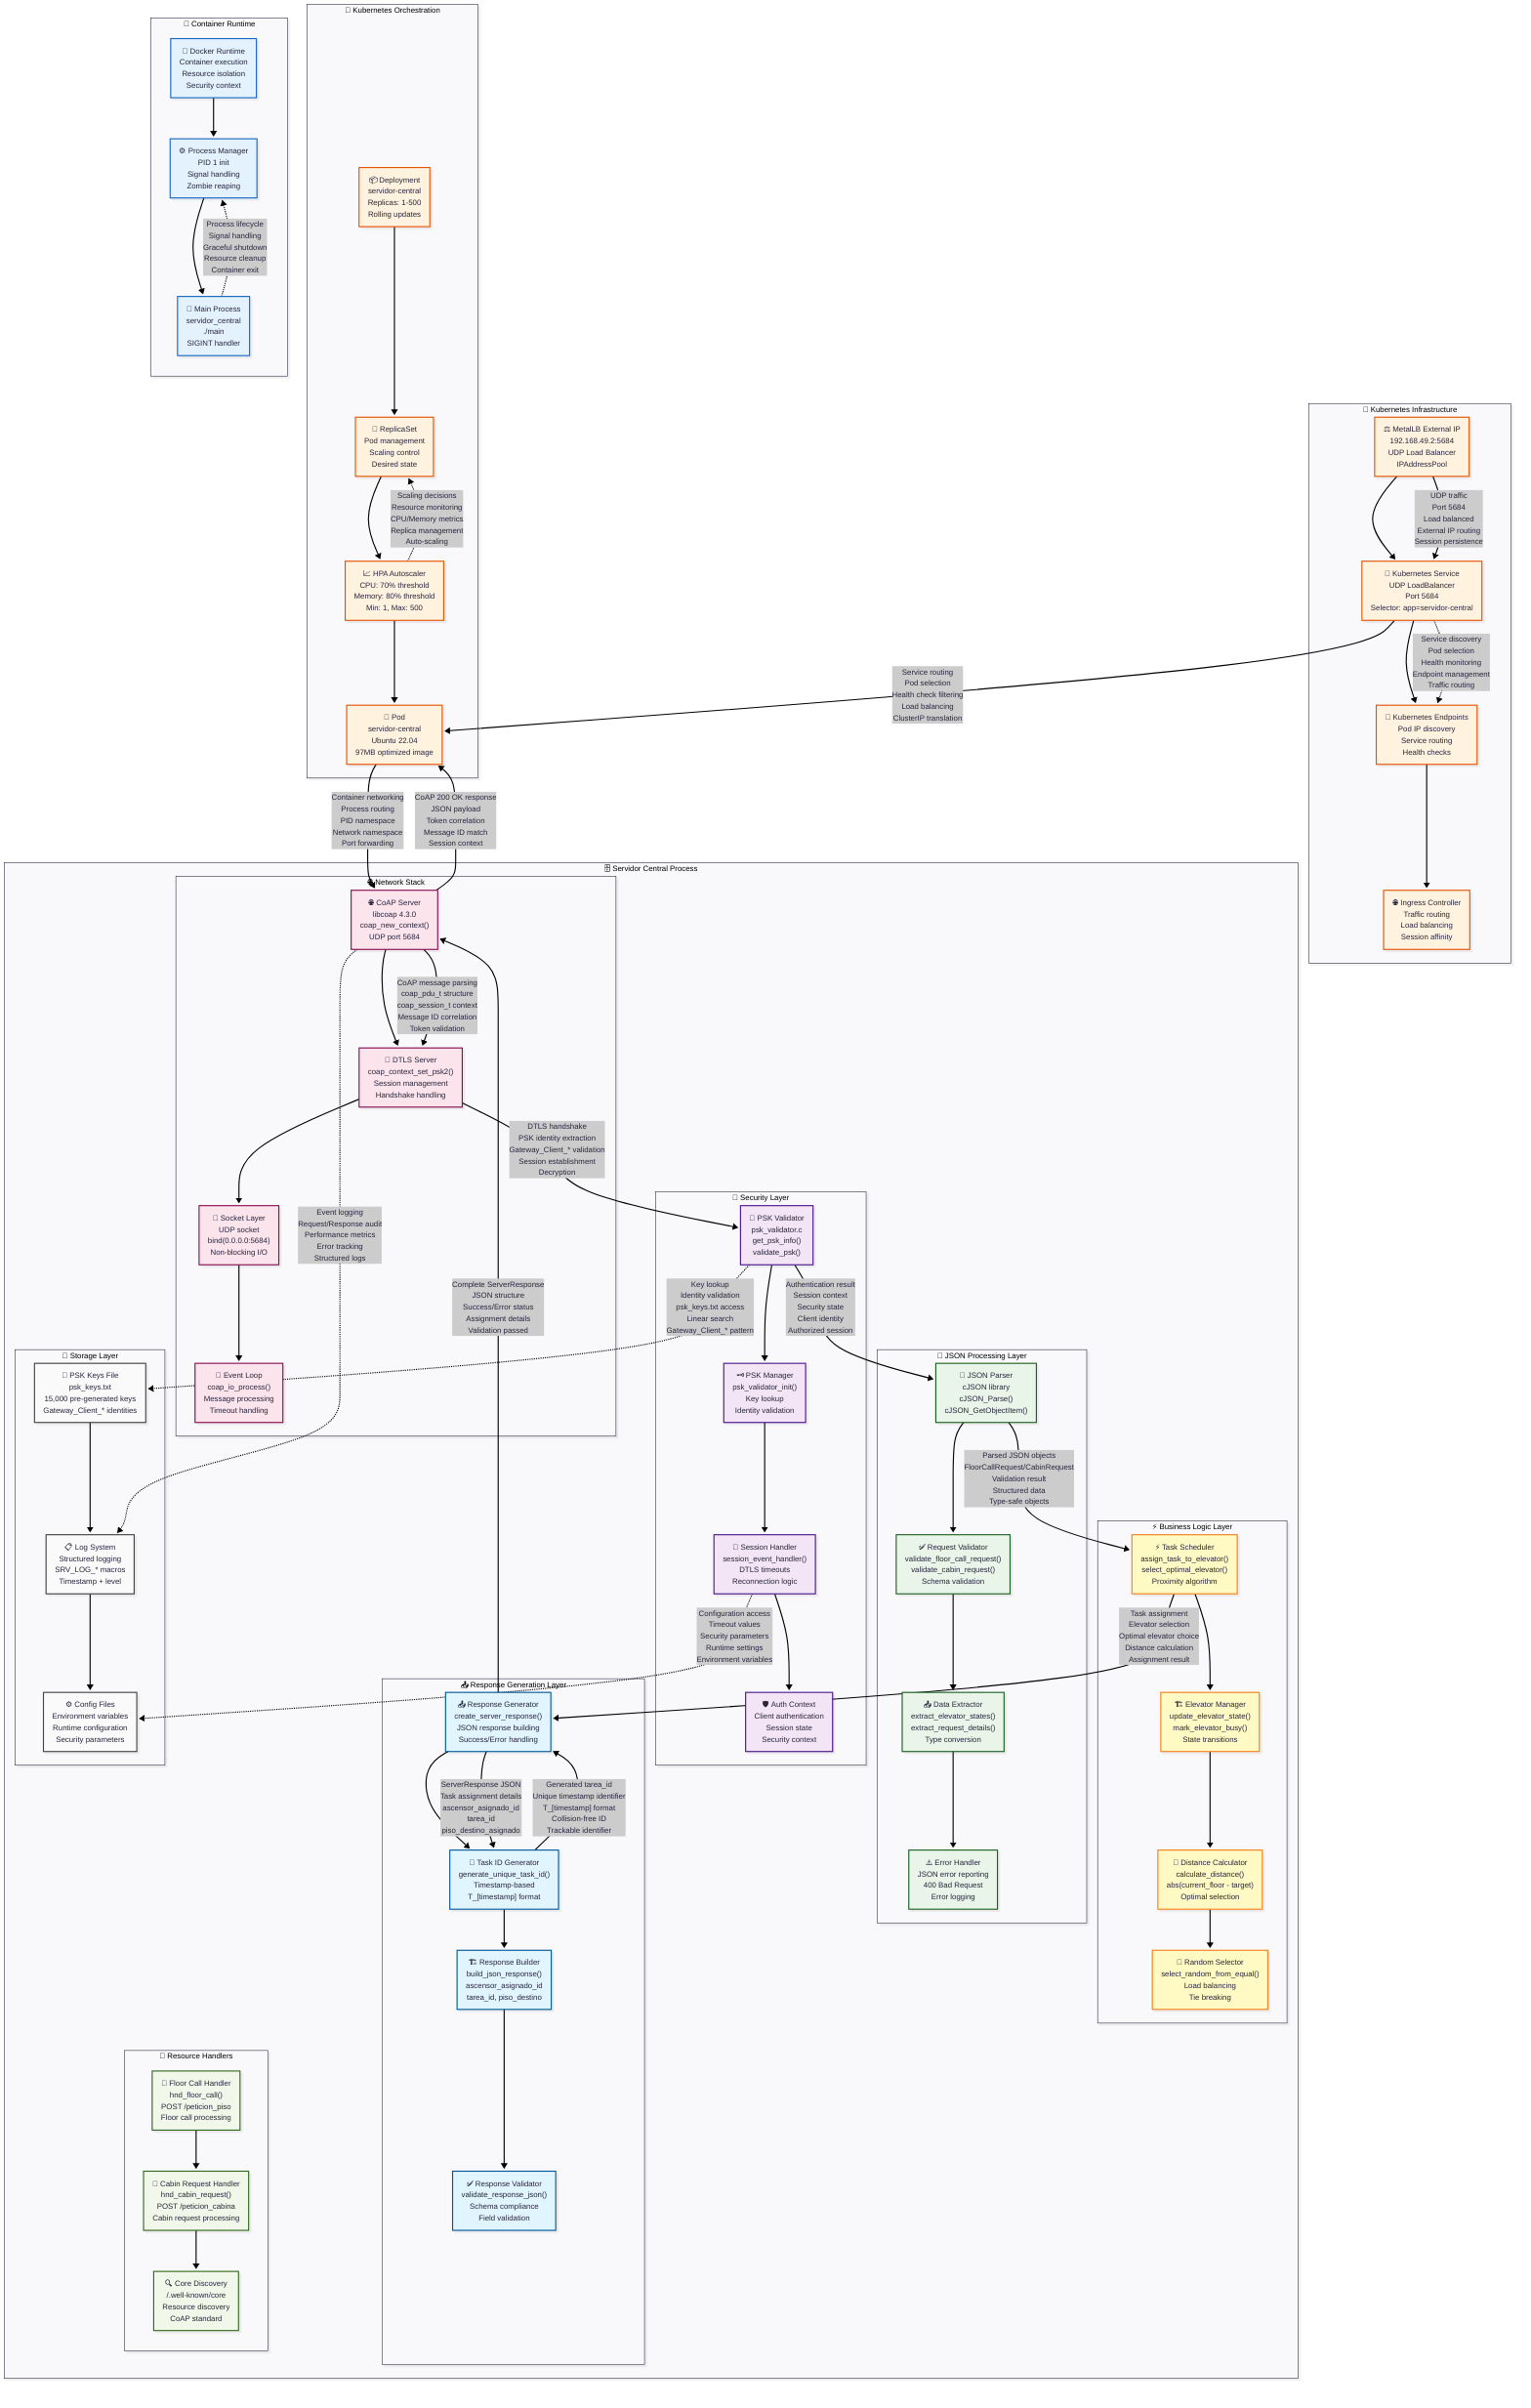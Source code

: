 ---
config:
  theme: redux
  look: neo
  layout: fixed
---
flowchart TB
 subgraph KubernetesInfrastructure["🚢 Kubernetes Infrastructure"]
    direction TB
        MetalLBIP["⚖️ MetalLB External IP<br/>192.168.49.2:5684<br/>UDP Load Balancer<br/>IPAddressPool"]
        K8sService["🔀 Kubernetes Service<br/>UDP LoadBalancer<br/>Port 5684<br/>Selector: app=servidor-central"]
        K8sEndpoints["📍 Kubernetes Endpoints<br/>Pod IP discovery<br/>Service routing<br/>Health checks"]
        K8sIngress["🌐 Ingress Controller<br/>Traffic routing<br/>Load balancing<br/>Session affinity"]
        
        MetalLBIP --> K8sService
        K8sService --> K8sEndpoints
        K8sEndpoints --> K8sIngress
  end

 subgraph K8sOrchestration["🎯 Kubernetes Orchestration"]
    direction TB
        K8sDeployment["📦 Deployment<br/>servidor-central<br/>Replicas: 1-500<br/>Rolling updates"]
        K8sReplicaSet["🔄 ReplicaSet<br/>Pod management<br/>Scaling control<br/>Desired state"]
        K8sHPA["📈 HPA Autoscaler<br/>CPU: 70% threshold<br/>Memory: 80% threshold<br/>Min: 1, Max: 500"]
        K8sPod["🎯 Pod<br/>servidor-central<br/>Ubuntu 22.04<br/>97MB optimized image"]
        
        K8sDeployment --> K8sReplicaSet
        K8sReplicaSet --> K8sHPA
        K8sHPA --> K8sPod
  end

 subgraph ContainerRuntime["🐳 Container Runtime"]
    direction TB
        DockerRuntime["🐳 Docker Runtime<br/>Container execution<br/>Resource isolation<br/>Security context"]
        ProcessManager["⚙️ Process Manager<br/>PID 1 init<br/>Signal handling<br/>Zombie reaping"]
        MainProcess["🚀 Main Process<br/>servidor_central<br/>./main<br/>SIGINT handler"]
        
        DockerRuntime --> ProcessManager
        ProcessManager --> MainProcess
  end

 subgraph NetworkStack["🌐 Network Stack"]
    direction TB
        CoAPServer["🌐 CoAP Server<br/>libcoap 4.3.0<br/>coap_new_context()<br/>UDP port 5684"]
        DTLSServer["🔐 DTLS Server<br/>coap_context_set_psk2()<br/>Session management<br/>Handshake handling"]
        SocketLayer["🔌 Socket Layer<br/>UDP socket<br/>bind(0.0.0.0:5684)<br/>Non-blocking I/O"]
        EventLoop["🔄 Event Loop<br/>coap_io_process()<br/>Message processing<br/>Timeout handling"]
        
        CoAPServer --> DTLSServer
        DTLSServer --> SocketLayer
        SocketLayer --> EventLoop
  end

 subgraph SecurityLayer["🔐 Security Layer"]
    direction TB
        PSKValidator["🔑 PSK Validator<br/>psk_validator.c<br/>get_psk_info()<br/>validate_psk()"]
        PSKManager["🗝️ PSK Manager<br/>psk_validator_init()<br/>Key lookup<br/>Identity validation"]
        SessionHandler["🔗 Session Handler<br/>session_event_handler()<br/>DTLS timeouts<br/>Reconnection logic"]
        AuthContext["🛡️ Auth Context<br/>Client authentication<br/>Session state<br/>Security context"]
        
        PSKValidator --> PSKManager
        PSKManager --> SessionHandler
        SessionHandler --> AuthContext
  end

 subgraph JSONProcessing["📖 JSON Processing Layer"]
    direction TB
        JSONParser["📖 JSON Parser<br/>cJSON library<br/>cJSON_Parse()<br/>cJSON_GetObjectItem()"]
        RequestValidator["✅ Request Validator<br/>validate_floor_call_request()<br/>validate_cabin_request()<br/>Schema validation"]
        DataExtractor["📤 Data Extractor<br/>extract_elevator_states()<br/>extract_request_details()<br/>Type conversion"]
        ErrorHandler["⚠️ Error Handler<br/>JSON error reporting<br/>400 Bad Request<br/>Error logging"]
        
        JSONParser --> RequestValidator
        RequestValidator --> DataExtractor
        DataExtractor --> ErrorHandler
  end

 subgraph BusinessLogic["⚡ Business Logic Layer"]
    direction TB
        TaskScheduler["⚡ Task Scheduler<br/>assign_task_to_elevator()<br/>select_optimal_elevator()<br/>Proximity algorithm"]
        ElevatorManager["🏗️ Elevator Manager<br/>update_elevator_state()<br/>mark_elevator_busy()<br/>State transitions"]
        DistanceCalculator["📏 Distance Calculator<br/>calculate_distance()<br/>abs(current_floor - target)<br/>Optimal selection"]
        RandomSelector["🎲 Random Selector<br/>select_random_from_equal()<br/>Load balancing<br/>Tie breaking"]
        
        TaskScheduler --> ElevatorManager
        ElevatorManager --> DistanceCalculator
        DistanceCalculator --> RandomSelector
  end

 subgraph ResponseGeneration["📤 Response Generation Layer"]
    direction TB
        ResponseGenerator["📤 Response Generator<br/>create_server_response()<br/>JSON response building<br/>Success/Error handling"]
        TaskIDGenerator["🔢 Task ID Generator<br/>generate_unique_task_id()<br/>Timestamp-based<br/>T_[timestamp] format"]
        ResponseBuilder["🏗️ Response Builder<br/>build_json_response()<br/>ascensor_asignado_id<br/>tarea_id, piso_destino"]
        ResponseValidator["✅ Response Validator<br/>validate_response_json()<br/>Schema compliance<br/>Field validation"]
        
        ResponseGenerator --> TaskIDGenerator
        TaskIDGenerator --> ResponseBuilder
        ResponseBuilder --> ResponseValidator
  end

 subgraph ResourceHandlers["🔧 Resource Handlers"]
    direction TB
        FloorCallHandler["🏢 Floor Call Handler<br/>hnd_floor_call()<br/>POST /peticion_piso<br/>Floor call processing"]
        CabinRequestHandler["🚪 Cabin Request Handler<br/>hnd_cabin_request()<br/>POST /peticion_cabina<br/>Cabin request processing"]
        CoreDiscovery["🔍 Core Discovery<br/>/.well-known/core<br/>Resource discovery<br/>CoAP standard"]
        
        FloorCallHandler --> CabinRequestHandler
        CabinRequestHandler --> CoreDiscovery
  end

 subgraph StorageLayer["💾 Storage Layer"]
    direction TB
        PSKKeysFile["🔐 PSK Keys File<br/>psk_keys.txt<br/>15,000 pre-generated keys<br/>Gateway_Client_* identities"]
        LogSystem["📋 Log System<br/>Structured logging<br/>SRV_LOG_* macros<br/>Timestamp + level"]
        ConfigFiles["⚙️ Config Files<br/>Environment variables<br/>Runtime configuration<br/>Security parameters"]
        
        PSKKeysFile --> LogSystem
        LogSystem --> ConfigFiles
  end

 subgraph ServidorCentral["🗄️ Servidor Central Process"]
    direction TB
        NetworkStack
        SecurityLayer
        JSONProcessing
        BusinessLogic
        ResponseGeneration
        ResourceHandlers
        StorageLayer
  end

    %% Data Flow Connections
    MetalLBIP -- "UDP traffic<br/>Port 5684<br/>Load balanced<br/>External IP routing<br/>Session persistence" --> K8sService
    
    K8sService -- "Service routing<br/>Pod selection<br/>Health check filtering<br/>Load balancing<br/>ClusterIP translation" --> K8sPod
    
    K8sPod -- "Container networking<br/>Process routing<br/>PID namespace<br/>Network namespace<br/>Port forwarding" --> CoAPServer
    
    CoAPServer -- "CoAP message parsing<br/>coap_pdu_t structure<br/>coap_session_t context<br/>Message ID correlation<br/>Token validation" --> DTLSServer
    
    DTLSServer -- "DTLS handshake<br/>PSK identity extraction<br/>Gateway_Client_* validation<br/>Session establishment<br/>Decryption" --> PSKValidator
    
    PSKValidator -- "Authentication result<br/>Session context<br/>Security state<br/>Client identity<br/>Authorized session" --> JSONParser
    
    JSONParser -- "Parsed JSON objects<br/>FloorCallRequest/CabinRequest<br/>Validation result<br/>Structured data<br/>Type-safe objects" --> TaskScheduler
    
    TaskScheduler -- "Task assignment<br/>Elevator selection<br/>Optimal elevator choice<br/>Distance calculation<br/>Assignment result" --> ResponseGenerator
    
    ResponseGenerator -- "ServerResponse JSON<br/>Task assignment details<br/>ascensor_asignado_id<br/>tarea_id<br/>piso_destino_asignado" --> TaskIDGenerator
    
    TaskIDGenerator -- "Generated tarea_id<br/>Unique timestamp identifier<br/>T_[timestamp] format<br/>Collision-free ID<br/>Trackable identifier" --> ResponseGenerator
    
    ResponseGenerator -- "Complete ServerResponse<br/>JSON structure<br/>Success/Error status<br/>Assignment details<br/>Validation passed" --> CoAPServer
    
    CoAPServer -- "CoAP 200 OK response<br/>JSON payload<br/>Token correlation<br/>Message ID match<br/>Session context" --> K8sPod

    %% Storage Access
    PSKValidator -. "Key lookup<br/>Identity validation<br/>psk_keys.txt access<br/>Linear search<br/>Gateway_Client_* pattern" .-> PSKKeysFile
    
    CoAPServer -. "Event logging<br/>Request/Response audit<br/>Performance metrics<br/>Error tracking<br/>Structured logs" .-> LogSystem
    
    SessionHandler -. "Configuration access<br/>Timeout values<br/>Security parameters<br/>Runtime settings<br/>Environment variables" .-> ConfigFiles

    %% Kubernetes Dependencies
    K8sService -. "Service discovery<br/>Pod selection<br/>Health monitoring<br/>Endpoint management<br/>Traffic routing" .-> K8sEndpoints
    
    K8sHPA -. "Scaling decisions<br/>Resource monitoring<br/>CPU/Memory metrics<br/>Replica management<br/>Auto-scaling" .-> K8sReplicaSet
    
    MainProcess -. "Process lifecycle<br/>Signal handling<br/>Graceful shutdown<br/>Resource cleanup<br/>Container exit" .-> ProcessManager

    %% Styling
    MetalLBIP:::k8sStyle
    K8sService:::k8sStyle
    K8sEndpoints:::k8sStyle
    K8sIngress:::k8sStyle
    K8sDeployment:::k8sStyle
    K8sReplicaSet:::k8sStyle
    K8sHPA:::k8sStyle
    K8sPod:::k8sStyle
    DockerRuntime:::containerStyle
    ProcessManager:::containerStyle
    MainProcess:::containerStyle
    CoAPServer:::networkStyle
    DTLSServer:::networkStyle
    SocketLayer:::networkStyle
    EventLoop:::networkStyle
    PSKValidator:::securityStyle
    PSKManager:::securityStyle
    SessionHandler:::securityStyle
    AuthContext:::securityStyle
    JSONParser:::processingStyle
    RequestValidator:::processingStyle
    DataExtractor:::processingStyle
    ErrorHandler:::processingStyle
    TaskScheduler:::businessStyle
    ElevatorManager:::businessStyle
    DistanceCalculator:::businessStyle
    RandomSelector:::businessStyle
    ResponseGenerator:::responseStyle
    TaskIDGenerator:::responseStyle
    ResponseBuilder:::responseStyle
    ResponseValidator:::responseStyle
    FloorCallHandler:::handlerStyle
    CabinRequestHandler:::handlerStyle
    CoreDiscovery:::handlerStyle
    PSKKeysFile:::storageStyle
    LogSystem:::storageStyle
    ConfigFiles:::storageStyle
    
    classDef k8sStyle fill:#fff3e0,stroke:#e65100,stroke-width:2px
    classDef containerStyle fill:#e3f2fd,stroke:#1565c0,stroke-width:2px
    classDef networkStyle fill:#fce4ec,stroke:#880e4f,stroke-width:2px
    classDef securityStyle fill:#f3e5f5,stroke:#4a148c,stroke-width:2px
    classDef processingStyle fill:#e8f5e8,stroke:#1b5e20,stroke-width:2px
    classDef businessStyle fill:#fff9c4,stroke:#f57f17,stroke-width:2px
    classDef responseStyle fill:#e1f5fe,stroke:#01579b,stroke-width:2px
    classDef handlerStyle fill:#f1f8e9,stroke:#33691e,stroke-width:2px
    classDef storageStyle fill:#fafafa,stroke:#424242,stroke-width:2px